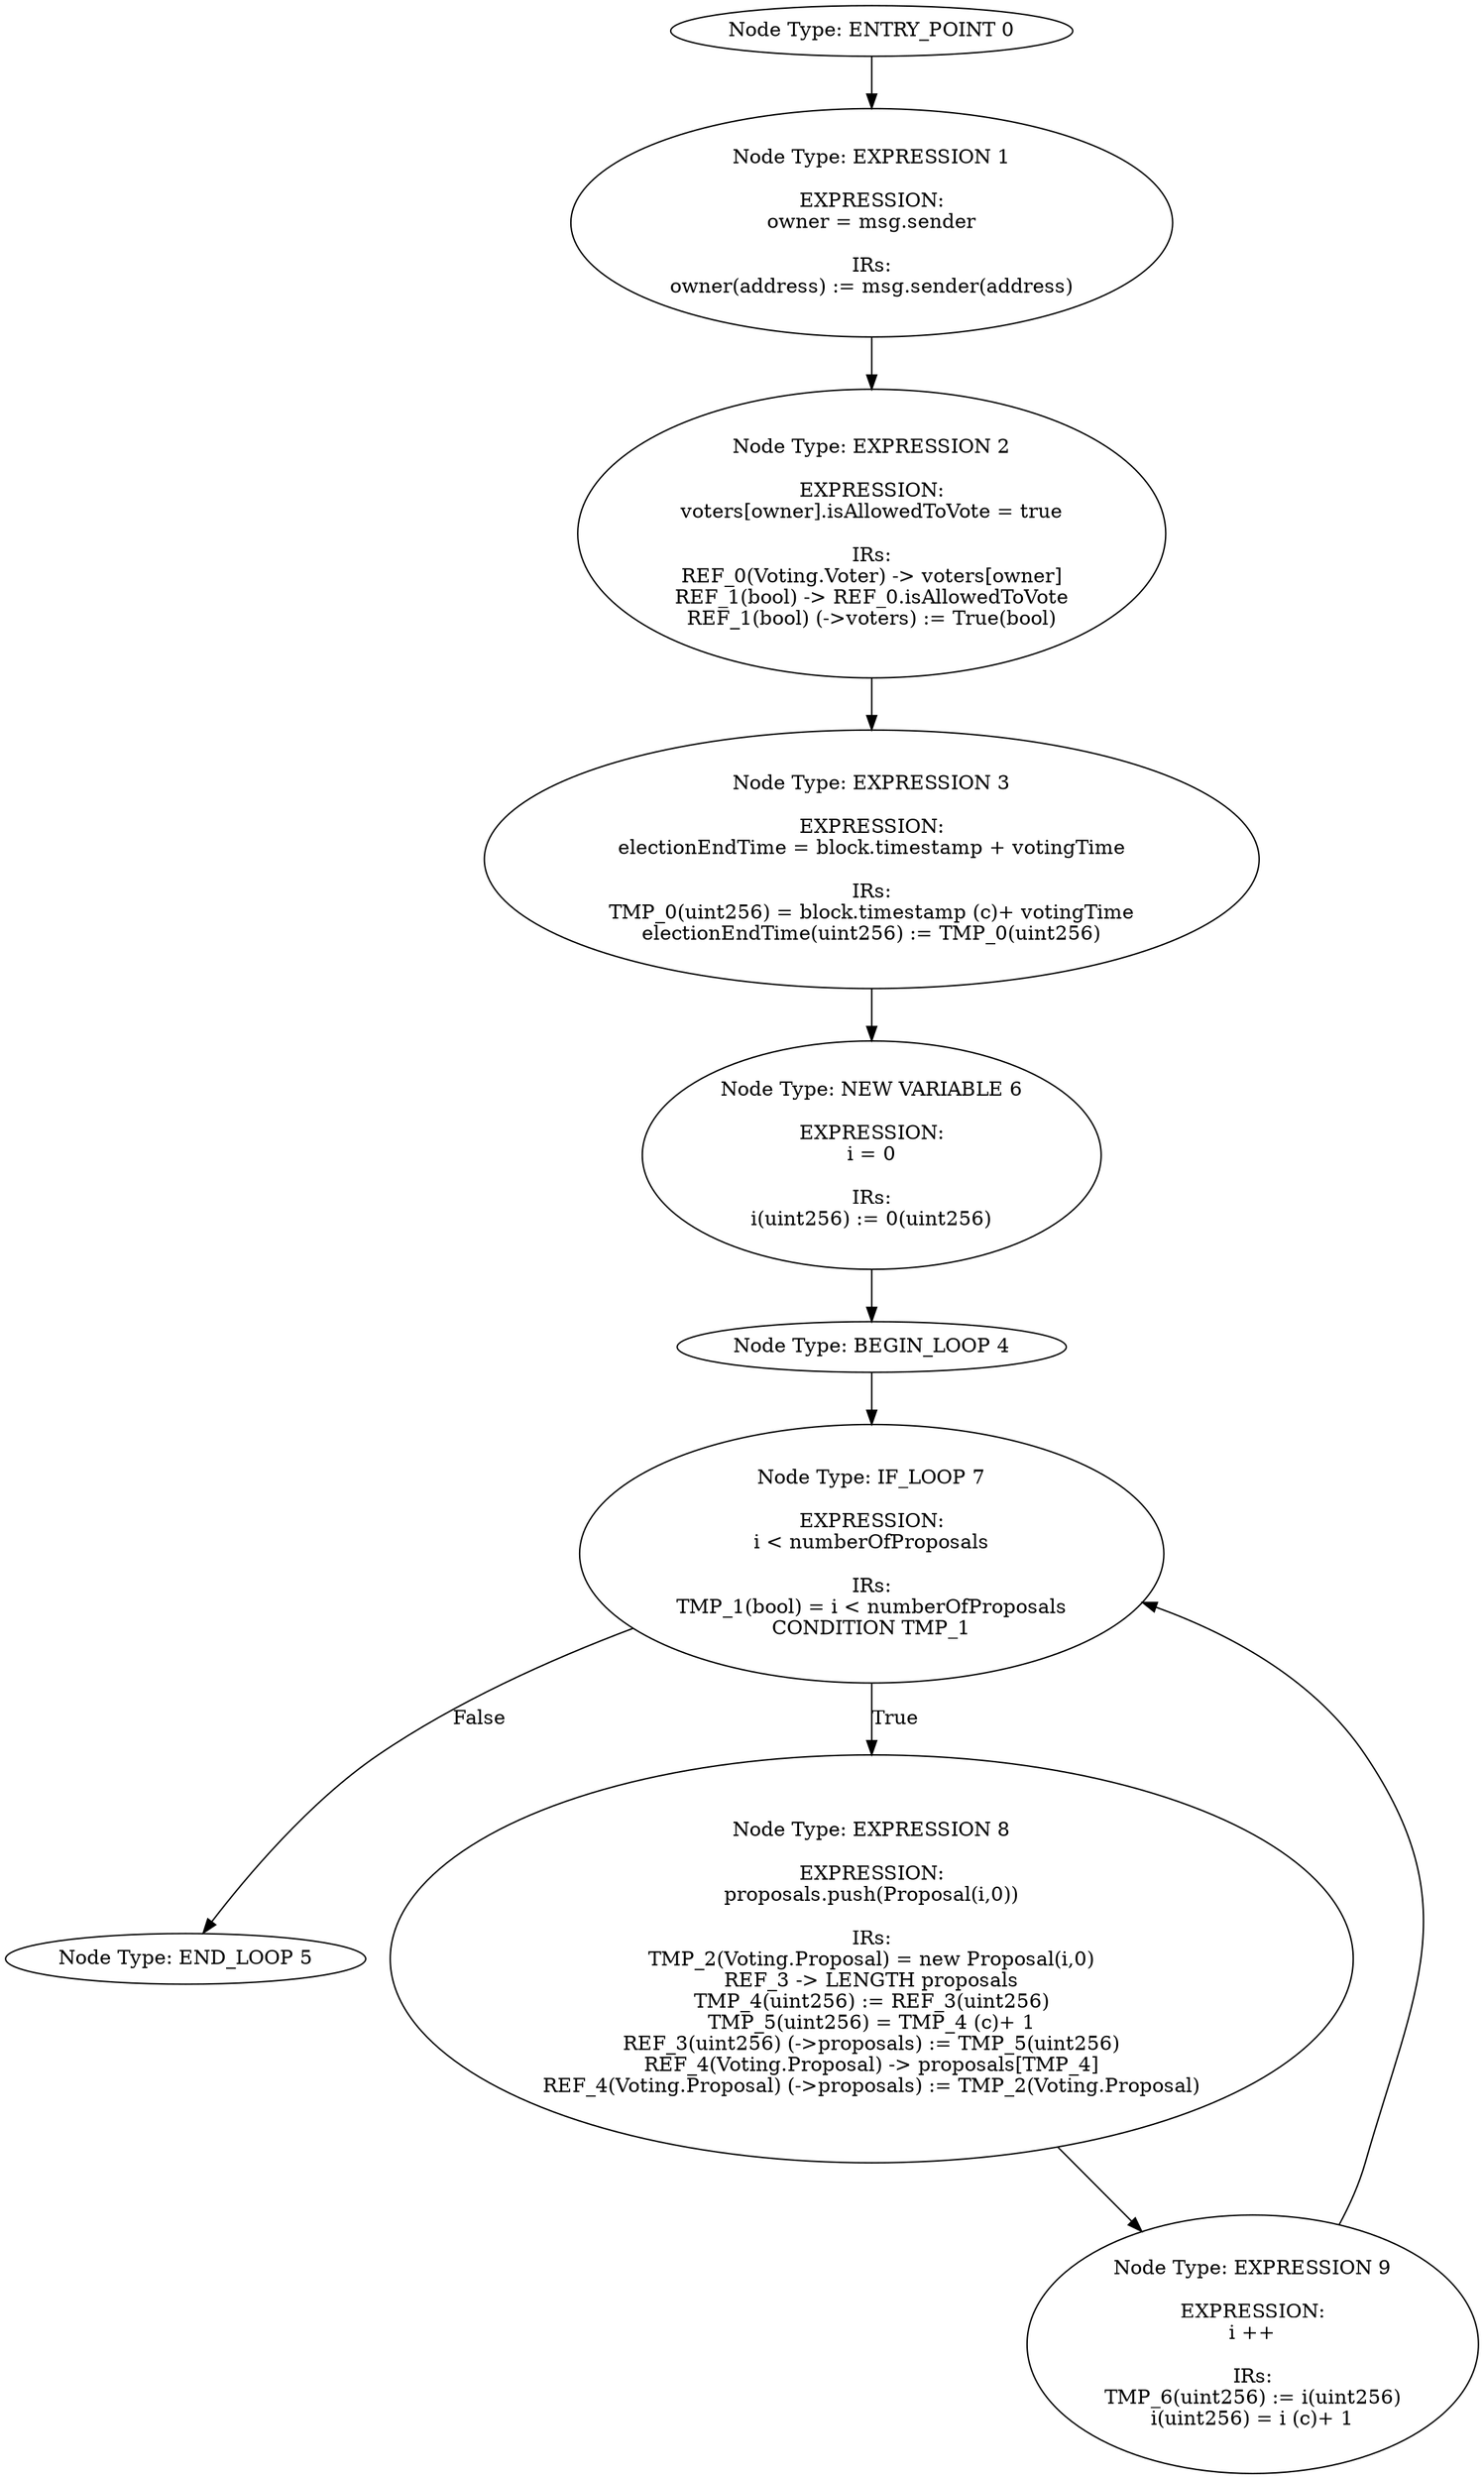digraph{
0[label="Node Type: ENTRY_POINT 0
"];
0->1;
1[label="Node Type: EXPRESSION 1

EXPRESSION:
owner = msg.sender

IRs:
owner(address) := msg.sender(address)"];
1->2;
2[label="Node Type: EXPRESSION 2

EXPRESSION:
voters[owner].isAllowedToVote = true

IRs:
REF_0(Voting.Voter) -> voters[owner]
REF_1(bool) -> REF_0.isAllowedToVote
REF_1(bool) (->voters) := True(bool)"];
2->3;
3[label="Node Type: EXPRESSION 3

EXPRESSION:
electionEndTime = block.timestamp + votingTime

IRs:
TMP_0(uint256) = block.timestamp (c)+ votingTime
electionEndTime(uint256) := TMP_0(uint256)"];
3->6;
4[label="Node Type: BEGIN_LOOP 4
"];
4->7;
5[label="Node Type: END_LOOP 5
"];
6[label="Node Type: NEW VARIABLE 6

EXPRESSION:
i = 0

IRs:
i(uint256) := 0(uint256)"];
6->4;
7[label="Node Type: IF_LOOP 7

EXPRESSION:
i < numberOfProposals

IRs:
TMP_1(bool) = i < numberOfProposals
CONDITION TMP_1"];
7->8[label="True"];
7->5[label="False"];
8[label="Node Type: EXPRESSION 8

EXPRESSION:
proposals.push(Proposal(i,0))

IRs:
TMP_2(Voting.Proposal) = new Proposal(i,0)
REF_3 -> LENGTH proposals
TMP_4(uint256) := REF_3(uint256)
TMP_5(uint256) = TMP_4 (c)+ 1
REF_3(uint256) (->proposals) := TMP_5(uint256)
REF_4(Voting.Proposal) -> proposals[TMP_4]
REF_4(Voting.Proposal) (->proposals) := TMP_2(Voting.Proposal)"];
8->9;
9[label="Node Type: EXPRESSION 9

EXPRESSION:
i ++

IRs:
TMP_6(uint256) := i(uint256)
i(uint256) = i (c)+ 1"];
9->7;
}
